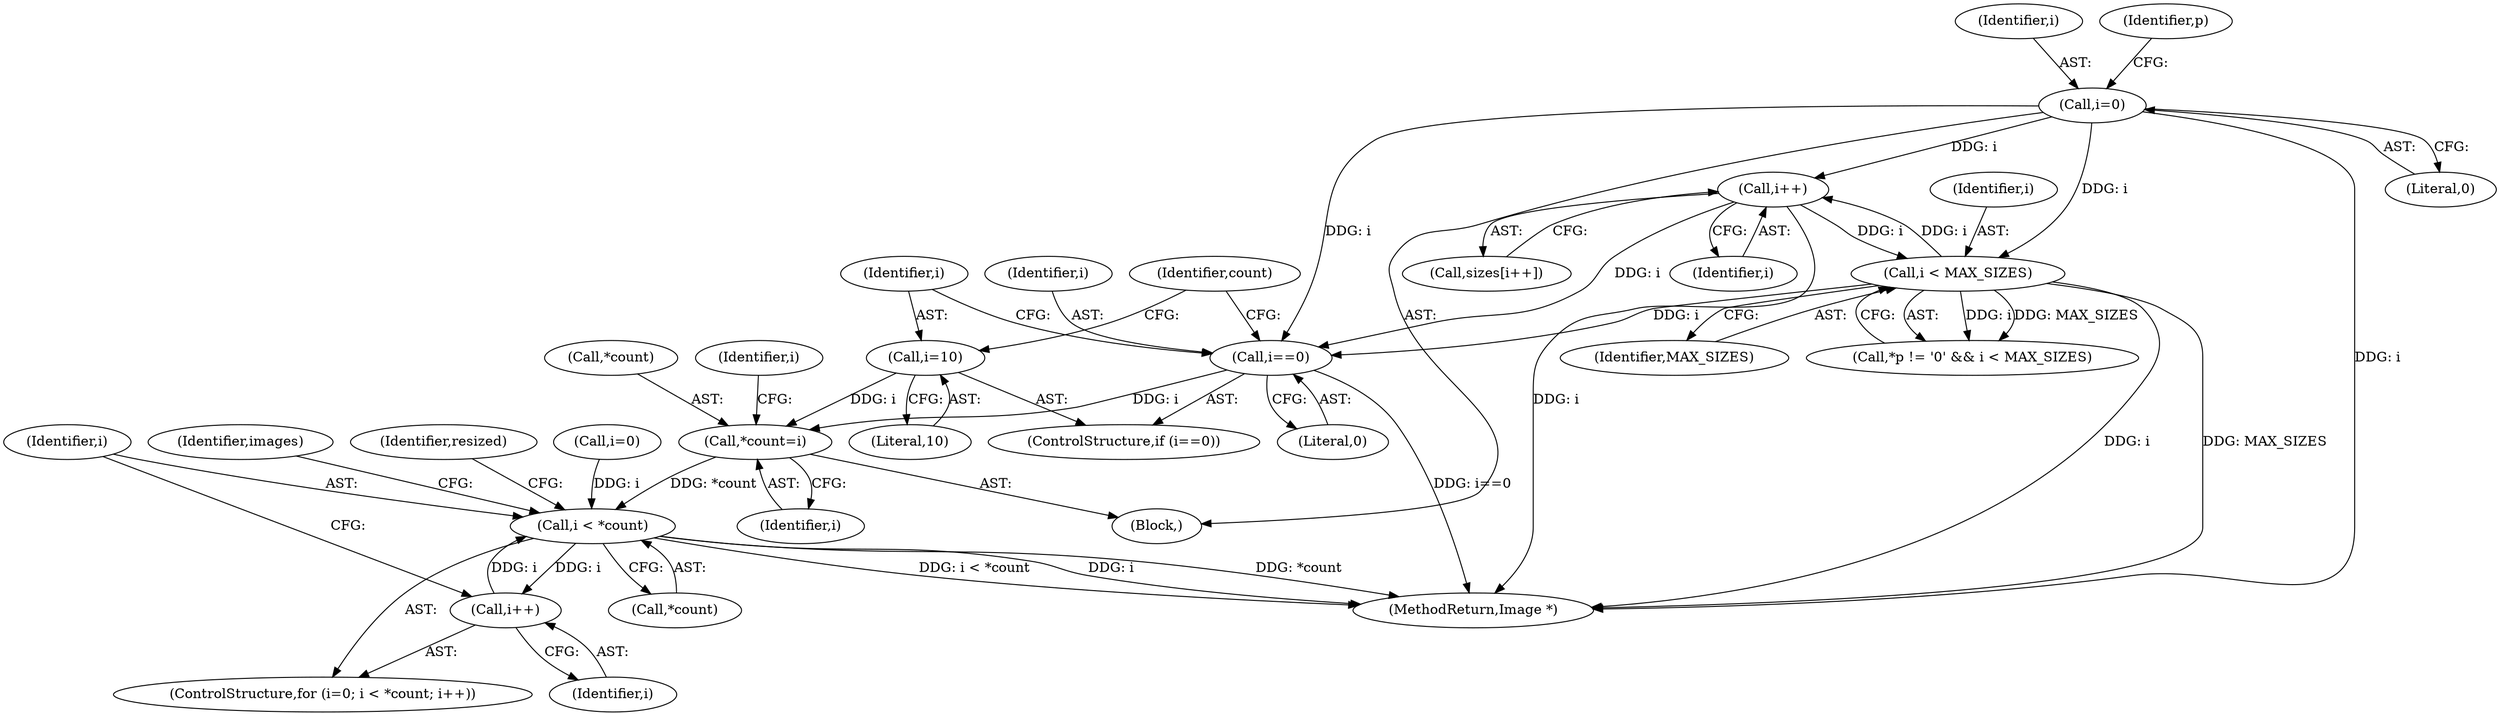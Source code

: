 digraph "0_ImageMagick_0f6fc2d5bf8f500820c3dbcf0d23ee14f2d9f734_2@pointer" {
"1000208" [label="(Call,*count=i)"];
"1000205" [label="(Call,i=10)"];
"1000202" [label="(Call,i==0)"];
"1000181" [label="(Call,i++)"];
"1000133" [label="(Call,i < MAX_SIZES)"];
"1000121" [label="(Call,i=0)"];
"1000216" [label="(Call,i < *count)"];
"1000220" [label="(Call,i++)"];
"1000179" [label="(Call,sizes[i++])"];
"1000212" [label="(ControlStructure,for (i=0; i < *count; i++))"];
"1000203" [label="(Identifier,i)"];
"1000122" [label="(Identifier,i)"];
"1000105" [label="(Block,)"];
"1000208" [label="(Call,*count=i)"];
"1000218" [label="(Call,*count)"];
"1000221" [label="(Identifier,i)"];
"1000123" [label="(Literal,0)"];
"1000210" [label="(Identifier,count)"];
"1000133" [label="(Call,i < MAX_SIZES)"];
"1000216" [label="(Call,i < *count)"];
"1000207" [label="(Literal,10)"];
"1000128" [label="(Call,*p != '\0' && i < MAX_SIZES)"];
"1000202" [label="(Call,i==0)"];
"1000262" [label="(MethodReturn,Image *)"];
"1000217" [label="(Identifier,i)"];
"1000261" [label="(Identifier,images)"];
"1000205" [label="(Call,i=10)"];
"1000211" [label="(Identifier,i)"];
"1000125" [label="(Identifier,p)"];
"1000224" [label="(Identifier,resized)"];
"1000181" [label="(Call,i++)"];
"1000213" [label="(Call,i=0)"];
"1000214" [label="(Identifier,i)"];
"1000209" [label="(Call,*count)"];
"1000220" [label="(Call,i++)"];
"1000182" [label="(Identifier,i)"];
"1000134" [label="(Identifier,i)"];
"1000201" [label="(ControlStructure,if (i==0))"];
"1000135" [label="(Identifier,MAX_SIZES)"];
"1000204" [label="(Literal,0)"];
"1000121" [label="(Call,i=0)"];
"1000206" [label="(Identifier,i)"];
"1000208" -> "1000105"  [label="AST: "];
"1000208" -> "1000211"  [label="CFG: "];
"1000209" -> "1000208"  [label="AST: "];
"1000211" -> "1000208"  [label="AST: "];
"1000214" -> "1000208"  [label="CFG: "];
"1000205" -> "1000208"  [label="DDG: i"];
"1000202" -> "1000208"  [label="DDG: i"];
"1000208" -> "1000216"  [label="DDG: *count"];
"1000205" -> "1000201"  [label="AST: "];
"1000205" -> "1000207"  [label="CFG: "];
"1000206" -> "1000205"  [label="AST: "];
"1000207" -> "1000205"  [label="AST: "];
"1000210" -> "1000205"  [label="CFG: "];
"1000202" -> "1000201"  [label="AST: "];
"1000202" -> "1000204"  [label="CFG: "];
"1000203" -> "1000202"  [label="AST: "];
"1000204" -> "1000202"  [label="AST: "];
"1000206" -> "1000202"  [label="CFG: "];
"1000210" -> "1000202"  [label="CFG: "];
"1000202" -> "1000262"  [label="DDG: i==0"];
"1000181" -> "1000202"  [label="DDG: i"];
"1000133" -> "1000202"  [label="DDG: i"];
"1000121" -> "1000202"  [label="DDG: i"];
"1000181" -> "1000179"  [label="AST: "];
"1000181" -> "1000182"  [label="CFG: "];
"1000182" -> "1000181"  [label="AST: "];
"1000179" -> "1000181"  [label="CFG: "];
"1000181" -> "1000262"  [label="DDG: i"];
"1000181" -> "1000133"  [label="DDG: i"];
"1000133" -> "1000181"  [label="DDG: i"];
"1000121" -> "1000181"  [label="DDG: i"];
"1000133" -> "1000128"  [label="AST: "];
"1000133" -> "1000135"  [label="CFG: "];
"1000134" -> "1000133"  [label="AST: "];
"1000135" -> "1000133"  [label="AST: "];
"1000128" -> "1000133"  [label="CFG: "];
"1000133" -> "1000262"  [label="DDG: i"];
"1000133" -> "1000262"  [label="DDG: MAX_SIZES"];
"1000133" -> "1000128"  [label="DDG: i"];
"1000133" -> "1000128"  [label="DDG: MAX_SIZES"];
"1000121" -> "1000133"  [label="DDG: i"];
"1000121" -> "1000105"  [label="AST: "];
"1000121" -> "1000123"  [label="CFG: "];
"1000122" -> "1000121"  [label="AST: "];
"1000123" -> "1000121"  [label="AST: "];
"1000125" -> "1000121"  [label="CFG: "];
"1000121" -> "1000262"  [label="DDG: i"];
"1000216" -> "1000212"  [label="AST: "];
"1000216" -> "1000218"  [label="CFG: "];
"1000217" -> "1000216"  [label="AST: "];
"1000218" -> "1000216"  [label="AST: "];
"1000224" -> "1000216"  [label="CFG: "];
"1000261" -> "1000216"  [label="CFG: "];
"1000216" -> "1000262"  [label="DDG: i < *count"];
"1000216" -> "1000262"  [label="DDG: i"];
"1000216" -> "1000262"  [label="DDG: *count"];
"1000220" -> "1000216"  [label="DDG: i"];
"1000213" -> "1000216"  [label="DDG: i"];
"1000216" -> "1000220"  [label="DDG: i"];
"1000220" -> "1000212"  [label="AST: "];
"1000220" -> "1000221"  [label="CFG: "];
"1000221" -> "1000220"  [label="AST: "];
"1000217" -> "1000220"  [label="CFG: "];
}
